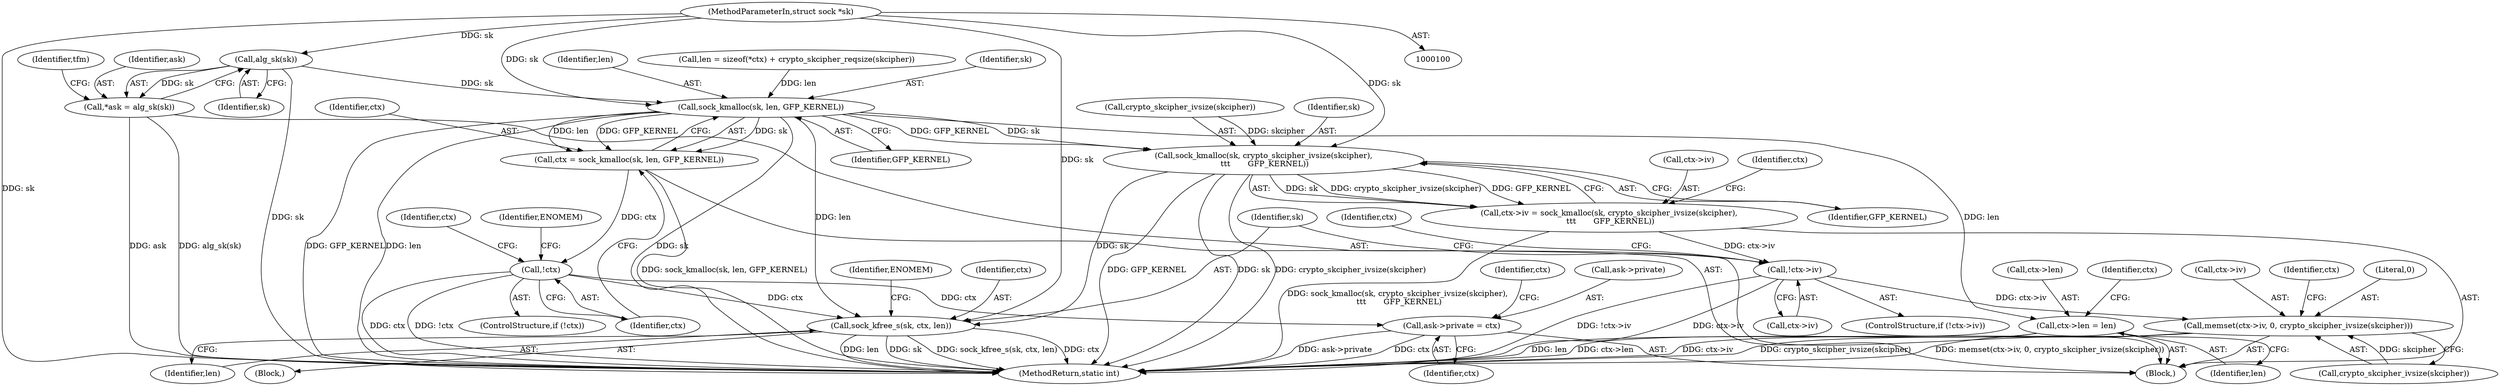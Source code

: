 digraph "0_linux_dd504589577d8e8e70f51f997ad487a4cb6c026f@pointer" {
"1000108" [label="(Call,alg_sk(sk))"];
"1000102" [label="(MethodParameterIn,struct sock *sk)"];
"1000106" [label="(Call,*ask = alg_sk(sk))"];
"1000139" [label="(Call,sock_kmalloc(sk, len, GFP_KERNEL))"];
"1000137" [label="(Call,ctx = sock_kmalloc(sk, len, GFP_KERNEL))"];
"1000144" [label="(Call,!ctx)"];
"1000164" [label="(Call,sock_kfree_s(sk, ctx, len))"];
"1000219" [label="(Call,ask->private = ctx)"];
"1000153" [label="(Call,sock_kmalloc(sk, crypto_skcipher_ivsize(skcipher),\n \t\t\t       GFP_KERNEL))"];
"1000149" [label="(Call,ctx->iv = sock_kmalloc(sk, crypto_skcipher_ivsize(skcipher),\n \t\t\t       GFP_KERNEL))"];
"1000159" [label="(Call,!ctx->iv)"];
"1000171" [label="(Call,memset(ctx->iv, 0, crypto_skcipher_ivsize(skcipher)))"];
"1000183" [label="(Call,ctx->len = len)"];
"1000150" [label="(Call,ctx->iv)"];
"1000137" [label="(Call,ctx = sock_kmalloc(sk, len, GFP_KERNEL))"];
"1000109" [label="(Identifier,sk)"];
"1000227" [label="(Identifier,ctx)"];
"1000171" [label="(Call,memset(ctx->iv, 0, crypto_skcipher_ivsize(skcipher)))"];
"1000141" [label="(Identifier,len)"];
"1000102" [label="(MethodParameterIn,struct sock *sk)"];
"1000121" [label="(Call,len = sizeof(*ctx) + crypto_skcipher_reqsize(skcipher))"];
"1000151" [label="(Identifier,ctx)"];
"1000149" [label="(Call,ctx->iv = sock_kmalloc(sk, crypto_skcipher_ivsize(skcipher),\n \t\t\t       GFP_KERNEL))"];
"1000160" [label="(Call,ctx->iv)"];
"1000153" [label="(Call,sock_kmalloc(sk, crypto_skcipher_ivsize(skcipher),\n \t\t\t       GFP_KERNEL))"];
"1000167" [label="(Identifier,len)"];
"1000176" [label="(Call,crypto_skcipher_ivsize(skcipher))"];
"1000248" [label="(MethodReturn,static int)"];
"1000219" [label="(Call,ask->private = ctx)"];
"1000184" [label="(Call,ctx->len)"];
"1000165" [label="(Identifier,sk)"];
"1000164" [label="(Call,sock_kfree_s(sk, ctx, len))"];
"1000175" [label="(Literal,0)"];
"1000112" [label="(Identifier,tfm)"];
"1000157" [label="(Identifier,GFP_KERNEL)"];
"1000223" [label="(Identifier,ctx)"];
"1000139" [label="(Call,sock_kmalloc(sk, len, GFP_KERNEL))"];
"1000159" [label="(Call,!ctx->iv)"];
"1000107" [label="(Identifier,ask)"];
"1000163" [label="(Block,)"];
"1000170" [label="(Identifier,ENOMEM)"];
"1000161" [label="(Identifier,ctx)"];
"1000190" [label="(Identifier,ctx)"];
"1000143" [label="(ControlStructure,if (!ctx))"];
"1000166" [label="(Identifier,ctx)"];
"1000187" [label="(Identifier,len)"];
"1000148" [label="(Identifier,ENOMEM)"];
"1000106" [label="(Call,*ask = alg_sk(sk))"];
"1000155" [label="(Call,crypto_skcipher_ivsize(skcipher))"];
"1000183" [label="(Call,ctx->len = len)"];
"1000158" [label="(ControlStructure,if (!ctx->iv))"];
"1000220" [label="(Call,ask->private)"];
"1000138" [label="(Identifier,ctx)"];
"1000173" [label="(Identifier,ctx)"];
"1000145" [label="(Identifier,ctx)"];
"1000140" [label="(Identifier,sk)"];
"1000108" [label="(Call,alg_sk(sk))"];
"1000154" [label="(Identifier,sk)"];
"1000172" [label="(Call,ctx->iv)"];
"1000103" [label="(Block,)"];
"1000142" [label="(Identifier,GFP_KERNEL)"];
"1000181" [label="(Identifier,ctx)"];
"1000144" [label="(Call,!ctx)"];
"1000108" -> "1000106"  [label="AST: "];
"1000108" -> "1000109"  [label="CFG: "];
"1000109" -> "1000108"  [label="AST: "];
"1000106" -> "1000108"  [label="CFG: "];
"1000108" -> "1000248"  [label="DDG: sk"];
"1000108" -> "1000106"  [label="DDG: sk"];
"1000102" -> "1000108"  [label="DDG: sk"];
"1000108" -> "1000139"  [label="DDG: sk"];
"1000102" -> "1000100"  [label="AST: "];
"1000102" -> "1000248"  [label="DDG: sk"];
"1000102" -> "1000139"  [label="DDG: sk"];
"1000102" -> "1000153"  [label="DDG: sk"];
"1000102" -> "1000164"  [label="DDG: sk"];
"1000106" -> "1000103"  [label="AST: "];
"1000107" -> "1000106"  [label="AST: "];
"1000112" -> "1000106"  [label="CFG: "];
"1000106" -> "1000248"  [label="DDG: alg_sk(sk)"];
"1000106" -> "1000248"  [label="DDG: ask"];
"1000139" -> "1000137"  [label="AST: "];
"1000139" -> "1000142"  [label="CFG: "];
"1000140" -> "1000139"  [label="AST: "];
"1000141" -> "1000139"  [label="AST: "];
"1000142" -> "1000139"  [label="AST: "];
"1000137" -> "1000139"  [label="CFG: "];
"1000139" -> "1000248"  [label="DDG: GFP_KERNEL"];
"1000139" -> "1000248"  [label="DDG: len"];
"1000139" -> "1000248"  [label="DDG: sk"];
"1000139" -> "1000137"  [label="DDG: sk"];
"1000139" -> "1000137"  [label="DDG: len"];
"1000139" -> "1000137"  [label="DDG: GFP_KERNEL"];
"1000121" -> "1000139"  [label="DDG: len"];
"1000139" -> "1000153"  [label="DDG: sk"];
"1000139" -> "1000153"  [label="DDG: GFP_KERNEL"];
"1000139" -> "1000164"  [label="DDG: len"];
"1000139" -> "1000183"  [label="DDG: len"];
"1000137" -> "1000103"  [label="AST: "];
"1000138" -> "1000137"  [label="AST: "];
"1000145" -> "1000137"  [label="CFG: "];
"1000137" -> "1000248"  [label="DDG: sock_kmalloc(sk, len, GFP_KERNEL)"];
"1000137" -> "1000144"  [label="DDG: ctx"];
"1000144" -> "1000143"  [label="AST: "];
"1000144" -> "1000145"  [label="CFG: "];
"1000145" -> "1000144"  [label="AST: "];
"1000148" -> "1000144"  [label="CFG: "];
"1000151" -> "1000144"  [label="CFG: "];
"1000144" -> "1000248"  [label="DDG: !ctx"];
"1000144" -> "1000248"  [label="DDG: ctx"];
"1000144" -> "1000164"  [label="DDG: ctx"];
"1000144" -> "1000219"  [label="DDG: ctx"];
"1000164" -> "1000163"  [label="AST: "];
"1000164" -> "1000167"  [label="CFG: "];
"1000165" -> "1000164"  [label="AST: "];
"1000166" -> "1000164"  [label="AST: "];
"1000167" -> "1000164"  [label="AST: "];
"1000170" -> "1000164"  [label="CFG: "];
"1000164" -> "1000248"  [label="DDG: sock_kfree_s(sk, ctx, len)"];
"1000164" -> "1000248"  [label="DDG: ctx"];
"1000164" -> "1000248"  [label="DDG: len"];
"1000164" -> "1000248"  [label="DDG: sk"];
"1000153" -> "1000164"  [label="DDG: sk"];
"1000219" -> "1000103"  [label="AST: "];
"1000219" -> "1000223"  [label="CFG: "];
"1000220" -> "1000219"  [label="AST: "];
"1000223" -> "1000219"  [label="AST: "];
"1000227" -> "1000219"  [label="CFG: "];
"1000219" -> "1000248"  [label="DDG: ctx"];
"1000219" -> "1000248"  [label="DDG: ask->private"];
"1000153" -> "1000149"  [label="AST: "];
"1000153" -> "1000157"  [label="CFG: "];
"1000154" -> "1000153"  [label="AST: "];
"1000155" -> "1000153"  [label="AST: "];
"1000157" -> "1000153"  [label="AST: "];
"1000149" -> "1000153"  [label="CFG: "];
"1000153" -> "1000248"  [label="DDG: GFP_KERNEL"];
"1000153" -> "1000248"  [label="DDG: sk"];
"1000153" -> "1000248"  [label="DDG: crypto_skcipher_ivsize(skcipher)"];
"1000153" -> "1000149"  [label="DDG: sk"];
"1000153" -> "1000149"  [label="DDG: crypto_skcipher_ivsize(skcipher)"];
"1000153" -> "1000149"  [label="DDG: GFP_KERNEL"];
"1000155" -> "1000153"  [label="DDG: skcipher"];
"1000149" -> "1000103"  [label="AST: "];
"1000150" -> "1000149"  [label="AST: "];
"1000161" -> "1000149"  [label="CFG: "];
"1000149" -> "1000248"  [label="DDG: sock_kmalloc(sk, crypto_skcipher_ivsize(skcipher),\n \t\t\t       GFP_KERNEL)"];
"1000149" -> "1000159"  [label="DDG: ctx->iv"];
"1000159" -> "1000158"  [label="AST: "];
"1000159" -> "1000160"  [label="CFG: "];
"1000160" -> "1000159"  [label="AST: "];
"1000165" -> "1000159"  [label="CFG: "];
"1000173" -> "1000159"  [label="CFG: "];
"1000159" -> "1000248"  [label="DDG: !ctx->iv"];
"1000159" -> "1000248"  [label="DDG: ctx->iv"];
"1000159" -> "1000171"  [label="DDG: ctx->iv"];
"1000171" -> "1000103"  [label="AST: "];
"1000171" -> "1000176"  [label="CFG: "];
"1000172" -> "1000171"  [label="AST: "];
"1000175" -> "1000171"  [label="AST: "];
"1000176" -> "1000171"  [label="AST: "];
"1000181" -> "1000171"  [label="CFG: "];
"1000171" -> "1000248"  [label="DDG: ctx->iv"];
"1000171" -> "1000248"  [label="DDG: crypto_skcipher_ivsize(skcipher)"];
"1000171" -> "1000248"  [label="DDG: memset(ctx->iv, 0, crypto_skcipher_ivsize(skcipher))"];
"1000176" -> "1000171"  [label="DDG: skcipher"];
"1000183" -> "1000103"  [label="AST: "];
"1000183" -> "1000187"  [label="CFG: "];
"1000184" -> "1000183"  [label="AST: "];
"1000187" -> "1000183"  [label="AST: "];
"1000190" -> "1000183"  [label="CFG: "];
"1000183" -> "1000248"  [label="DDG: len"];
"1000183" -> "1000248"  [label="DDG: ctx->len"];
}
